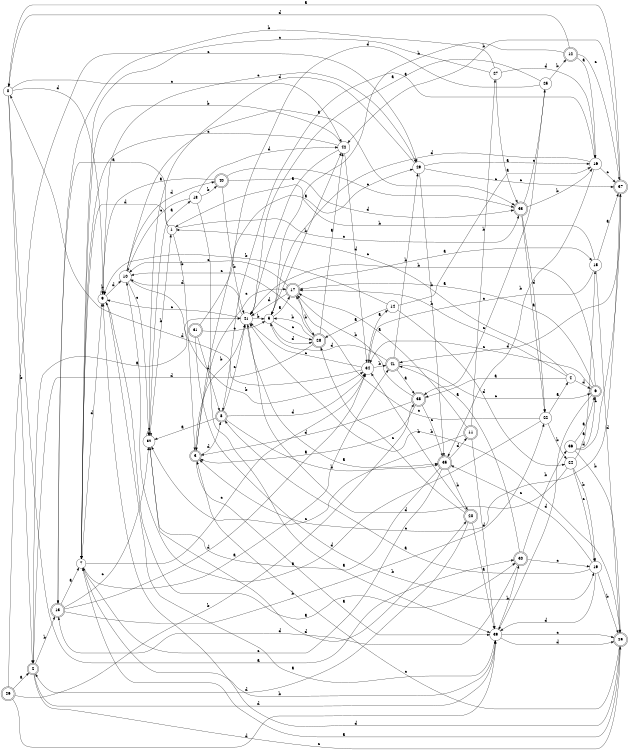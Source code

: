 digraph n35_8 {
__start0 [label="" shape="none"];

rankdir=LR;
size="8,5";

s0 [style="filled", color="black", fillcolor="white" shape="circle", label="0"];
s1 [style="filled", color="black", fillcolor="white" shape="circle", label="1"];
s2 [style="rounded,filled", color="black", fillcolor="white" shape="doublecircle", label="2"];
s3 [style="rounded,filled", color="black", fillcolor="white" shape="doublecircle", label="3"];
s4 [style="filled", color="black", fillcolor="white" shape="circle", label="4"];
s5 [style="filled", color="black", fillcolor="white" shape="circle", label="5"];
s6 [style="rounded,filled", color="black", fillcolor="white" shape="doublecircle", label="6"];
s7 [style="filled", color="black", fillcolor="white" shape="circle", label="7"];
s8 [style="rounded,filled", color="black", fillcolor="white" shape="doublecircle", label="8"];
s9 [style="filled", color="black", fillcolor="white" shape="circle", label="9"];
s10 [style="filled", color="black", fillcolor="white" shape="circle", label="10"];
s11 [style="rounded,filled", color="black", fillcolor="white" shape="doublecircle", label="11"];
s12 [style="rounded,filled", color="black", fillcolor="white" shape="doublecircle", label="12"];
s13 [style="rounded,filled", color="black", fillcolor="white" shape="doublecircle", label="13"];
s14 [style="filled", color="black", fillcolor="white" shape="circle", label="14"];
s15 [style="filled", color="black", fillcolor="white" shape="circle", label="15"];
s16 [style="filled", color="black", fillcolor="white" shape="circle", label="16"];
s17 [style="rounded,filled", color="black", fillcolor="white" shape="doublecircle", label="17"];
s18 [style="filled", color="black", fillcolor="white" shape="circle", label="18"];
s19 [style="filled", color="black", fillcolor="white" shape="circle", label="19"];
s20 [style="rounded,filled", color="black", fillcolor="white" shape="doublecircle", label="20"];
s21 [style="filled", color="black", fillcolor="white" shape="circle", label="21"];
s22 [style="filled", color="black", fillcolor="white" shape="circle", label="22"];
s23 [style="rounded,filled", color="black", fillcolor="white" shape="doublecircle", label="23"];
s24 [style="filled", color="black", fillcolor="white" shape="circle", label="24"];
s25 [style="filled", color="black", fillcolor="white" shape="circle", label="25"];
s26 [style="rounded,filled", color="black", fillcolor="white" shape="doublecircle", label="26"];
s27 [style="filled", color="black", fillcolor="white" shape="circle", label="27"];
s28 [style="rounded,filled", color="black", fillcolor="white" shape="doublecircle", label="28"];
s29 [style="filled", color="black", fillcolor="white" shape="circle", label="29"];
s30 [style="rounded,filled", color="black", fillcolor="white" shape="doublecircle", label="30"];
s31 [style="rounded,filled", color="black", fillcolor="white" shape="doublecircle", label="31"];
s32 [style="filled", color="black", fillcolor="white" shape="circle", label="32"];
s33 [style="rounded,filled", color="black", fillcolor="white" shape="doublecircle", label="33"];
s34 [style="filled", color="black", fillcolor="white" shape="circle", label="34"];
s35 [style="rounded,filled", color="black", fillcolor="white" shape="doublecircle", label="35"];
s36 [style="filled", color="black", fillcolor="white" shape="circle", label="36"];
s37 [style="rounded,filled", color="black", fillcolor="white" shape="doublecircle", label="37"];
s38 [style="rounded,filled", color="black", fillcolor="white" shape="doublecircle", label="38"];
s39 [style="filled", color="black", fillcolor="white" shape="circle", label="39"];
s40 [style="rounded,filled", color="black", fillcolor="white" shape="doublecircle", label="40"];
s41 [style="rounded,filled", color="black", fillcolor="white" shape="doublecircle", label="41"];
s42 [style="filled", color="black", fillcolor="white" shape="circle", label="42"];
s0 -> s30 [label="a"];
s0 -> s2 [label="b"];
s0 -> s42 [label="c"];
s0 -> s9 [label="d"];
s1 -> s13 [label="a"];
s1 -> s3 [label="b"];
s1 -> s33 [label="c"];
s1 -> s7 [label="d"];
s2 -> s21 [label="a"];
s2 -> s13 [label="b"];
s2 -> s23 [label="c"];
s2 -> s39 [label="d"];
s3 -> s39 [label="a"];
s3 -> s21 [label="b"];
s3 -> s17 [label="c"];
s3 -> s8 [label="d"];
s4 -> s38 [label="a"];
s4 -> s17 [label="b"];
s4 -> s1 [label="c"];
s4 -> s6 [label="d"];
s5 -> s17 [label="a"];
s5 -> s42 [label="b"];
s5 -> s28 [label="c"];
s5 -> s28 [label="d"];
s6 -> s17 [label="a"];
s6 -> s21 [label="b"];
s6 -> s34 [label="c"];
s6 -> s39 [label="d"];
s7 -> s41 [label="a"];
s7 -> s39 [label="b"];
s7 -> s34 [label="c"];
s7 -> s9 [label="d"];
s8 -> s32 [label="a"];
s8 -> s35 [label="b"];
s8 -> s21 [label="c"];
s8 -> s34 [label="d"];
s9 -> s30 [label="a"];
s9 -> s9 [label="b"];
s9 -> s29 [label="c"];
s9 -> s10 [label="d"];
s10 -> s33 [label="a"];
s10 -> s34 [label="b"];
s10 -> s32 [label="c"];
s10 -> s40 [label="d"];
s11 -> s17 [label="a"];
s11 -> s27 [label="b"];
s11 -> s32 [label="c"];
s11 -> s39 [label="d"];
s12 -> s16 [label="a"];
s12 -> s5 [label="b"];
s12 -> s37 [label="c"];
s12 -> s0 [label="d"];
s13 -> s7 [label="a"];
s13 -> s22 [label="b"];
s13 -> s32 [label="c"];
s13 -> s34 [label="d"];
s14 -> s28 [label="a"];
s14 -> s9 [label="b"];
s14 -> s16 [label="c"];
s14 -> s24 [label="d"];
s15 -> s37 [label="a"];
s15 -> s1 [label="b"];
s15 -> s34 [label="c"];
s15 -> s23 [label="d"];
s16 -> s8 [label="a"];
s16 -> s35 [label="b"];
s16 -> s37 [label="c"];
s16 -> s5 [label="d"];
s17 -> s15 [label="a"];
s17 -> s28 [label="b"];
s17 -> s10 [label="c"];
s17 -> s21 [label="d"];
s18 -> s39 [label="a"];
s18 -> s40 [label="b"];
s18 -> s10 [label="c"];
s18 -> s42 [label="d"];
s19 -> s8 [label="a"];
s19 -> s23 [label="b"];
s19 -> s35 [label="c"];
s19 -> s39 [label="d"];
s20 -> s39 [label="a"];
s20 -> s34 [label="b"];
s20 -> s28 [label="c"];
s20 -> s2 [label="d"];
s21 -> s35 [label="a"];
s21 -> s5 [label="b"];
s21 -> s9 [label="c"];
s21 -> s10 [label="d"];
s22 -> s4 [label="a"];
s22 -> s24 [label="b"];
s22 -> s17 [label="c"];
s22 -> s10 [label="d"];
s23 -> s7 [label="a"];
s23 -> s21 [label="b"];
s23 -> s3 [label="c"];
s23 -> s9 [label="d"];
s24 -> s15 [label="a"];
s24 -> s19 [label="b"];
s24 -> s19 [label="c"];
s24 -> s21 [label="d"];
s25 -> s21 [label="a"];
s25 -> s12 [label="b"];
s25 -> s38 [label="c"];
s25 -> s3 [label="d"];
s26 -> s2 [label="a"];
s26 -> s38 [label="b"];
s26 -> s29 [label="c"];
s26 -> s39 [label="d"];
s27 -> s33 [label="a"];
s27 -> s13 [label="b"];
s27 -> s7 [label="c"];
s27 -> s16 [label="d"];
s28 -> s42 [label="a"];
s28 -> s5 [label="b"];
s28 -> s10 [label="c"];
s28 -> s2 [label="d"];
s29 -> s16 [label="a"];
s29 -> s35 [label="b"];
s29 -> s37 [label="c"];
s29 -> s32 [label="d"];
s30 -> s41 [label="a"];
s30 -> s36 [label="b"];
s30 -> s19 [label="c"];
s30 -> s13 [label="d"];
s31 -> s29 [label="a"];
s31 -> s19 [label="b"];
s31 -> s5 [label="c"];
s31 -> s8 [label="d"];
s32 -> s18 [label="a"];
s32 -> s1 [label="b"];
s32 -> s32 [label="c"];
s32 -> s20 [label="d"];
s33 -> s22 [label="a"];
s33 -> s16 [label="b"];
s33 -> s25 [label="c"];
s33 -> s22 [label="d"];
s34 -> s14 [label="a"];
s34 -> s41 [label="b"];
s34 -> s21 [label="c"];
s34 -> s0 [label="d"];
s35 -> s32 [label="a"];
s35 -> s20 [label="b"];
s35 -> s7 [label="c"];
s35 -> s11 [label="d"];
s36 -> s6 [label="a"];
s36 -> s23 [label="b"];
s36 -> s37 [label="c"];
s36 -> s6 [label="d"];
s37 -> s0 [label="a"];
s37 -> s42 [label="b"];
s37 -> s3 [label="c"];
s37 -> s41 [label="d"];
s38 -> s3 [label="a"];
s38 -> s17 [label="b"];
s38 -> s35 [label="c"];
s38 -> s3 [label="d"];
s39 -> s9 [label="a"];
s39 -> s30 [label="b"];
s39 -> s23 [label="c"];
s39 -> s23 [label="d"];
s40 -> s9 [label="a"];
s40 -> s21 [label="b"];
s40 -> s33 [label="c"];
s40 -> s33 [label="d"];
s41 -> s38 [label="a"];
s41 -> s29 [label="b"];
s41 -> s6 [label="c"];
s41 -> s5 [label="d"];
s42 -> s21 [label="a"];
s42 -> s7 [label="b"];
s42 -> s7 [label="c"];
s42 -> s34 [label="d"];

}
